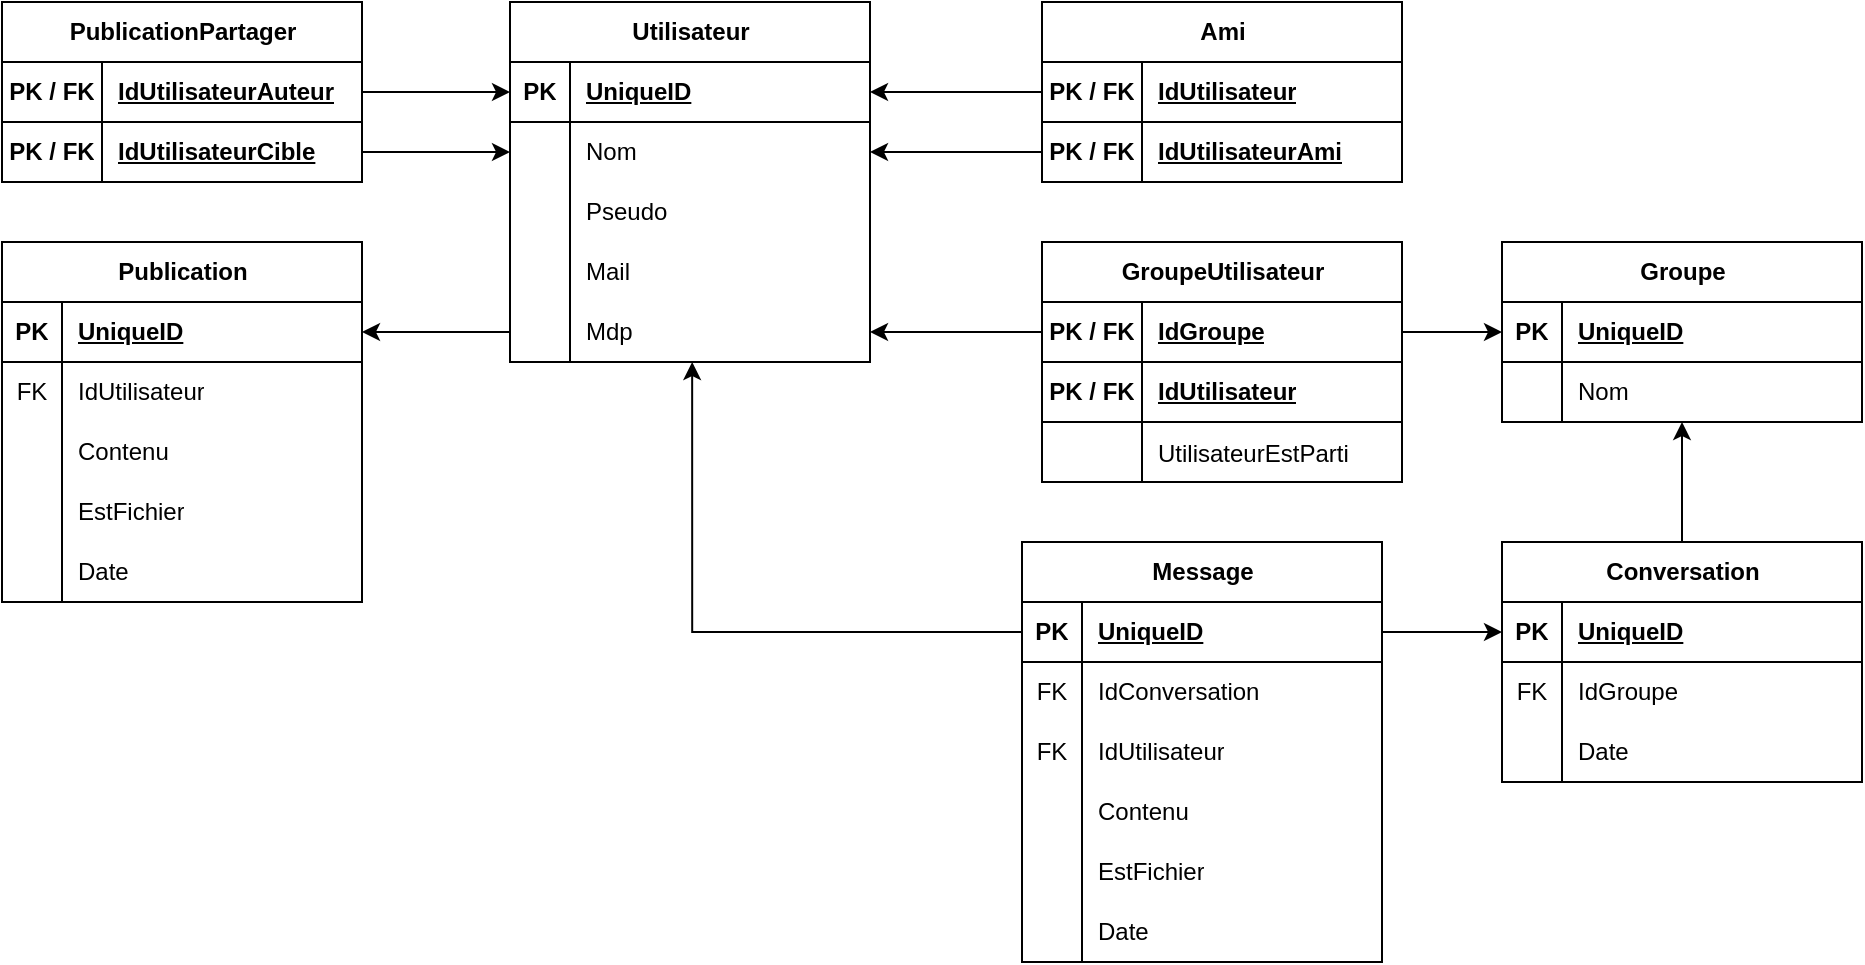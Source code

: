 <mxfile version="26.0.10">
  <diagram name="Page-1" id="rfw-p4OGBCu_ExfyOPsx">
    <mxGraphModel dx="2261" dy="746" grid="1" gridSize="10" guides="1" tooltips="1" connect="1" arrows="1" fold="1" page="1" pageScale="1" pageWidth="827" pageHeight="1169" math="0" shadow="0">
      <root>
        <mxCell id="0" />
        <mxCell id="1" parent="0" />
        <mxCell id="f-5Dq4L5DiADuWV0GI_j-1" value="Utilisateur" style="shape=table;startSize=30;container=1;collapsible=1;childLayout=tableLayout;fixedRows=1;rowLines=0;fontStyle=1;align=center;resizeLast=1;html=1;swimlaneFillColor=default;" vertex="1" parent="1">
          <mxGeometry x="234" y="150" width="180" height="180" as="geometry" />
        </mxCell>
        <mxCell id="f-5Dq4L5DiADuWV0GI_j-2" value="" style="shape=tableRow;horizontal=0;startSize=0;swimlaneHead=0;swimlaneBody=0;fillColor=none;collapsible=0;dropTarget=0;points=[[0,0.5],[1,0.5]];portConstraint=eastwest;top=0;left=0;right=0;bottom=1;" vertex="1" parent="f-5Dq4L5DiADuWV0GI_j-1">
          <mxGeometry y="30" width="180" height="30" as="geometry" />
        </mxCell>
        <mxCell id="f-5Dq4L5DiADuWV0GI_j-3" value="PK" style="shape=partialRectangle;connectable=0;fillColor=none;top=0;left=0;bottom=0;right=0;fontStyle=1;overflow=hidden;whiteSpace=wrap;html=1;" vertex="1" parent="f-5Dq4L5DiADuWV0GI_j-2">
          <mxGeometry width="30" height="30" as="geometry">
            <mxRectangle width="30" height="30" as="alternateBounds" />
          </mxGeometry>
        </mxCell>
        <mxCell id="f-5Dq4L5DiADuWV0GI_j-4" value="UniqueID" style="shape=partialRectangle;connectable=0;fillColor=none;top=0;left=0;bottom=0;right=0;align=left;spacingLeft=6;fontStyle=5;overflow=hidden;whiteSpace=wrap;html=1;" vertex="1" parent="f-5Dq4L5DiADuWV0GI_j-2">
          <mxGeometry x="30" width="150" height="30" as="geometry">
            <mxRectangle width="150" height="30" as="alternateBounds" />
          </mxGeometry>
        </mxCell>
        <mxCell id="f-5Dq4L5DiADuWV0GI_j-5" value="" style="shape=tableRow;horizontal=0;startSize=0;swimlaneHead=0;swimlaneBody=0;fillColor=none;collapsible=0;dropTarget=0;points=[[0,0.5],[1,0.5]];portConstraint=eastwest;top=0;left=0;right=0;bottom=0;" vertex="1" parent="f-5Dq4L5DiADuWV0GI_j-1">
          <mxGeometry y="60" width="180" height="30" as="geometry" />
        </mxCell>
        <mxCell id="f-5Dq4L5DiADuWV0GI_j-6" value="" style="shape=partialRectangle;connectable=0;fillColor=none;top=0;left=0;bottom=0;right=0;editable=1;overflow=hidden;whiteSpace=wrap;html=1;" vertex="1" parent="f-5Dq4L5DiADuWV0GI_j-5">
          <mxGeometry width="30" height="30" as="geometry">
            <mxRectangle width="30" height="30" as="alternateBounds" />
          </mxGeometry>
        </mxCell>
        <mxCell id="f-5Dq4L5DiADuWV0GI_j-7" value="Nom" style="shape=partialRectangle;connectable=0;fillColor=none;top=0;left=0;bottom=0;right=0;align=left;spacingLeft=6;overflow=hidden;whiteSpace=wrap;html=1;" vertex="1" parent="f-5Dq4L5DiADuWV0GI_j-5">
          <mxGeometry x="30" width="150" height="30" as="geometry">
            <mxRectangle width="150" height="30" as="alternateBounds" />
          </mxGeometry>
        </mxCell>
        <mxCell id="f-5Dq4L5DiADuWV0GI_j-8" value="" style="shape=tableRow;horizontal=0;startSize=0;swimlaneHead=0;swimlaneBody=0;fillColor=none;collapsible=0;dropTarget=0;points=[[0,0.5],[1,0.5]];portConstraint=eastwest;top=0;left=0;right=0;bottom=0;" vertex="1" parent="f-5Dq4L5DiADuWV0GI_j-1">
          <mxGeometry y="90" width="180" height="30" as="geometry" />
        </mxCell>
        <mxCell id="f-5Dq4L5DiADuWV0GI_j-9" value="" style="shape=partialRectangle;connectable=0;fillColor=none;top=0;left=0;bottom=0;right=0;editable=1;overflow=hidden;whiteSpace=wrap;html=1;" vertex="1" parent="f-5Dq4L5DiADuWV0GI_j-8">
          <mxGeometry width="30" height="30" as="geometry">
            <mxRectangle width="30" height="30" as="alternateBounds" />
          </mxGeometry>
        </mxCell>
        <mxCell id="f-5Dq4L5DiADuWV0GI_j-10" value="Pseudo" style="shape=partialRectangle;connectable=0;fillColor=none;top=0;left=0;bottom=0;right=0;align=left;spacingLeft=6;overflow=hidden;whiteSpace=wrap;html=1;" vertex="1" parent="f-5Dq4L5DiADuWV0GI_j-8">
          <mxGeometry x="30" width="150" height="30" as="geometry">
            <mxRectangle width="150" height="30" as="alternateBounds" />
          </mxGeometry>
        </mxCell>
        <mxCell id="f-5Dq4L5DiADuWV0GI_j-11" value="" style="shape=tableRow;horizontal=0;startSize=0;swimlaneHead=0;swimlaneBody=0;fillColor=none;collapsible=0;dropTarget=0;points=[[0,0.5],[1,0.5]];portConstraint=eastwest;top=0;left=0;right=0;bottom=0;" vertex="1" parent="f-5Dq4L5DiADuWV0GI_j-1">
          <mxGeometry y="120" width="180" height="30" as="geometry" />
        </mxCell>
        <mxCell id="f-5Dq4L5DiADuWV0GI_j-12" value="" style="shape=partialRectangle;connectable=0;fillColor=none;top=0;left=0;bottom=0;right=0;editable=1;overflow=hidden;whiteSpace=wrap;html=1;" vertex="1" parent="f-5Dq4L5DiADuWV0GI_j-11">
          <mxGeometry width="30" height="30" as="geometry">
            <mxRectangle width="30" height="30" as="alternateBounds" />
          </mxGeometry>
        </mxCell>
        <mxCell id="f-5Dq4L5DiADuWV0GI_j-13" value="Mail" style="shape=partialRectangle;connectable=0;fillColor=none;top=0;left=0;bottom=0;right=0;align=left;spacingLeft=6;overflow=hidden;whiteSpace=wrap;html=1;" vertex="1" parent="f-5Dq4L5DiADuWV0GI_j-11">
          <mxGeometry x="30" width="150" height="30" as="geometry">
            <mxRectangle width="150" height="30" as="alternateBounds" />
          </mxGeometry>
        </mxCell>
        <mxCell id="f-5Dq4L5DiADuWV0GI_j-14" value="" style="shape=tableRow;horizontal=0;startSize=0;swimlaneHead=0;swimlaneBody=0;fillColor=none;collapsible=0;dropTarget=0;points=[[0,0.5],[1,0.5]];portConstraint=eastwest;top=0;left=0;right=0;bottom=0;" vertex="1" parent="f-5Dq4L5DiADuWV0GI_j-1">
          <mxGeometry y="150" width="180" height="30" as="geometry" />
        </mxCell>
        <mxCell id="f-5Dq4L5DiADuWV0GI_j-15" value="" style="shape=partialRectangle;connectable=0;fillColor=none;top=0;left=0;bottom=0;right=0;editable=1;overflow=hidden;whiteSpace=wrap;html=1;" vertex="1" parent="f-5Dq4L5DiADuWV0GI_j-14">
          <mxGeometry width="30" height="30" as="geometry">
            <mxRectangle width="30" height="30" as="alternateBounds" />
          </mxGeometry>
        </mxCell>
        <mxCell id="f-5Dq4L5DiADuWV0GI_j-16" value="Mdp" style="shape=partialRectangle;connectable=0;fillColor=none;top=0;left=0;bottom=0;right=0;align=left;spacingLeft=6;overflow=hidden;whiteSpace=wrap;html=1;" vertex="1" parent="f-5Dq4L5DiADuWV0GI_j-14">
          <mxGeometry x="30" width="150" height="30" as="geometry">
            <mxRectangle width="150" height="30" as="alternateBounds" />
          </mxGeometry>
        </mxCell>
        <mxCell id="f-5Dq4L5DiADuWV0GI_j-17" value="&lt;div&gt;&lt;span style=&quot;background-color: transparent; color: light-dark(rgb(0, 0, 0), rgb(255, 255, 255));&quot;&gt;Ami&lt;/span&gt;&lt;/div&gt;" style="shape=table;startSize=30;container=1;collapsible=1;childLayout=tableLayout;fixedRows=1;rowLines=0;fontStyle=1;align=center;resizeLast=1;html=1;swimlaneFillColor=default;" vertex="1" parent="1">
          <mxGeometry x="500" y="150" width="180" height="90" as="geometry" />
        </mxCell>
        <mxCell id="f-5Dq4L5DiADuWV0GI_j-18" value="" style="shape=tableRow;horizontal=0;startSize=0;swimlaneHead=0;swimlaneBody=0;fillColor=none;collapsible=0;dropTarget=0;points=[[0,0.5],[1,0.5]];portConstraint=eastwest;top=0;left=0;right=0;bottom=1;" vertex="1" parent="f-5Dq4L5DiADuWV0GI_j-17">
          <mxGeometry y="30" width="180" height="30" as="geometry" />
        </mxCell>
        <mxCell id="f-5Dq4L5DiADuWV0GI_j-19" value="PK / FK" style="shape=partialRectangle;connectable=0;fillColor=none;top=0;left=0;bottom=0;right=0;fontStyle=1;overflow=hidden;whiteSpace=wrap;html=1;" vertex="1" parent="f-5Dq4L5DiADuWV0GI_j-18">
          <mxGeometry width="50" height="30" as="geometry">
            <mxRectangle width="50" height="30" as="alternateBounds" />
          </mxGeometry>
        </mxCell>
        <mxCell id="f-5Dq4L5DiADuWV0GI_j-20" value="IdUtilisateur" style="shape=partialRectangle;connectable=0;fillColor=none;top=0;left=0;bottom=0;right=0;align=left;spacingLeft=6;fontStyle=5;overflow=hidden;whiteSpace=wrap;html=1;" vertex="1" parent="f-5Dq4L5DiADuWV0GI_j-18">
          <mxGeometry x="50" width="130" height="30" as="geometry">
            <mxRectangle width="130" height="30" as="alternateBounds" />
          </mxGeometry>
        </mxCell>
        <mxCell id="f-5Dq4L5DiADuWV0GI_j-30" value="" style="shape=tableRow;horizontal=0;startSize=0;swimlaneHead=0;swimlaneBody=0;fillColor=none;collapsible=0;dropTarget=0;points=[[0,0.5],[1,0.5]];portConstraint=eastwest;top=0;left=0;right=0;bottom=1;" vertex="1" parent="f-5Dq4L5DiADuWV0GI_j-17">
          <mxGeometry y="60" width="180" height="30" as="geometry" />
        </mxCell>
        <mxCell id="f-5Dq4L5DiADuWV0GI_j-31" value="PK / FK" style="shape=partialRectangle;connectable=0;fillColor=none;top=0;left=0;bottom=0;right=0;fontStyle=1;overflow=hidden;whiteSpace=wrap;html=1;" vertex="1" parent="f-5Dq4L5DiADuWV0GI_j-30">
          <mxGeometry width="50" height="30" as="geometry">
            <mxRectangle width="50" height="30" as="alternateBounds" />
          </mxGeometry>
        </mxCell>
        <mxCell id="f-5Dq4L5DiADuWV0GI_j-32" value="IdUtilisateurAmi" style="shape=partialRectangle;connectable=0;fillColor=none;top=0;left=0;bottom=0;right=0;align=left;spacingLeft=6;fontStyle=5;overflow=hidden;whiteSpace=wrap;html=1;" vertex="1" parent="f-5Dq4L5DiADuWV0GI_j-30">
          <mxGeometry x="50" width="130" height="30" as="geometry">
            <mxRectangle width="130" height="30" as="alternateBounds" />
          </mxGeometry>
        </mxCell>
        <mxCell id="f-5Dq4L5DiADuWV0GI_j-33" style="edgeStyle=orthogonalEdgeStyle;rounded=0;orthogonalLoop=1;jettySize=auto;html=1;exitX=0;exitY=0.5;exitDx=0;exitDy=0;" edge="1" parent="1" source="f-5Dq4L5DiADuWV0GI_j-18" target="f-5Dq4L5DiADuWV0GI_j-2">
          <mxGeometry relative="1" as="geometry" />
        </mxCell>
        <mxCell id="f-5Dq4L5DiADuWV0GI_j-34" style="edgeStyle=orthogonalEdgeStyle;rounded=0;orthogonalLoop=1;jettySize=auto;html=1;exitX=0;exitY=0.5;exitDx=0;exitDy=0;entryX=1;entryY=0.5;entryDx=0;entryDy=0;" edge="1" parent="1" source="f-5Dq4L5DiADuWV0GI_j-30" target="f-5Dq4L5DiADuWV0GI_j-5">
          <mxGeometry relative="1" as="geometry" />
        </mxCell>
        <mxCell id="f-5Dq4L5DiADuWV0GI_j-35" value="Groupe" style="shape=table;startSize=30;container=1;collapsible=1;childLayout=tableLayout;fixedRows=1;rowLines=0;fontStyle=1;align=center;resizeLast=1;html=1;swimlaneFillColor=default;" vertex="1" parent="1">
          <mxGeometry x="730" y="270" width="180" height="90" as="geometry" />
        </mxCell>
        <mxCell id="f-5Dq4L5DiADuWV0GI_j-36" value="" style="shape=tableRow;horizontal=0;startSize=0;swimlaneHead=0;swimlaneBody=0;fillColor=none;collapsible=0;dropTarget=0;points=[[0,0.5],[1,0.5]];portConstraint=eastwest;top=0;left=0;right=0;bottom=1;" vertex="1" parent="f-5Dq4L5DiADuWV0GI_j-35">
          <mxGeometry y="30" width="180" height="30" as="geometry" />
        </mxCell>
        <mxCell id="f-5Dq4L5DiADuWV0GI_j-37" value="PK" style="shape=partialRectangle;connectable=0;fillColor=none;top=0;left=0;bottom=0;right=0;fontStyle=1;overflow=hidden;whiteSpace=wrap;html=1;" vertex="1" parent="f-5Dq4L5DiADuWV0GI_j-36">
          <mxGeometry width="30" height="30" as="geometry">
            <mxRectangle width="30" height="30" as="alternateBounds" />
          </mxGeometry>
        </mxCell>
        <mxCell id="f-5Dq4L5DiADuWV0GI_j-38" value="UniqueID" style="shape=partialRectangle;connectable=0;fillColor=none;top=0;left=0;bottom=0;right=0;align=left;spacingLeft=6;fontStyle=5;overflow=hidden;whiteSpace=wrap;html=1;" vertex="1" parent="f-5Dq4L5DiADuWV0GI_j-36">
          <mxGeometry x="30" width="150" height="30" as="geometry">
            <mxRectangle width="150" height="30" as="alternateBounds" />
          </mxGeometry>
        </mxCell>
        <mxCell id="f-5Dq4L5DiADuWV0GI_j-39" value="" style="shape=tableRow;horizontal=0;startSize=0;swimlaneHead=0;swimlaneBody=0;fillColor=none;collapsible=0;dropTarget=0;points=[[0,0.5],[1,0.5]];portConstraint=eastwest;top=0;left=0;right=0;bottom=0;" vertex="1" parent="f-5Dq4L5DiADuWV0GI_j-35">
          <mxGeometry y="60" width="180" height="30" as="geometry" />
        </mxCell>
        <mxCell id="f-5Dq4L5DiADuWV0GI_j-40" value="" style="shape=partialRectangle;connectable=0;fillColor=none;top=0;left=0;bottom=0;right=0;editable=1;overflow=hidden;whiteSpace=wrap;html=1;" vertex="1" parent="f-5Dq4L5DiADuWV0GI_j-39">
          <mxGeometry width="30" height="30" as="geometry">
            <mxRectangle width="30" height="30" as="alternateBounds" />
          </mxGeometry>
        </mxCell>
        <mxCell id="f-5Dq4L5DiADuWV0GI_j-41" value="Nom" style="shape=partialRectangle;connectable=0;fillColor=none;top=0;left=0;bottom=0;right=0;align=left;spacingLeft=6;overflow=hidden;whiteSpace=wrap;html=1;" vertex="1" parent="f-5Dq4L5DiADuWV0GI_j-39">
          <mxGeometry x="30" width="150" height="30" as="geometry">
            <mxRectangle width="150" height="30" as="alternateBounds" />
          </mxGeometry>
        </mxCell>
        <mxCell id="f-5Dq4L5DiADuWV0GI_j-48" value="GroupeUtilisateur" style="shape=table;startSize=30;container=1;collapsible=1;childLayout=tableLayout;fixedRows=1;rowLines=0;fontStyle=1;align=center;resizeLast=1;html=1;swimlaneFillColor=default;" vertex="1" parent="1">
          <mxGeometry x="500" y="270" width="180" height="120" as="geometry" />
        </mxCell>
        <mxCell id="f-5Dq4L5DiADuWV0GI_j-49" value="" style="shape=tableRow;horizontal=0;startSize=0;swimlaneHead=0;swimlaneBody=0;fillColor=none;collapsible=0;dropTarget=0;points=[[0,0.5],[1,0.5]];portConstraint=eastwest;top=0;left=0;right=0;bottom=1;" vertex="1" parent="f-5Dq4L5DiADuWV0GI_j-48">
          <mxGeometry y="30" width="180" height="30" as="geometry" />
        </mxCell>
        <mxCell id="f-5Dq4L5DiADuWV0GI_j-50" value="PK / FK" style="shape=partialRectangle;connectable=0;fillColor=none;top=0;left=0;bottom=0;right=0;fontStyle=1;overflow=hidden;whiteSpace=wrap;html=1;" vertex="1" parent="f-5Dq4L5DiADuWV0GI_j-49">
          <mxGeometry width="50" height="30" as="geometry">
            <mxRectangle width="50" height="30" as="alternateBounds" />
          </mxGeometry>
        </mxCell>
        <mxCell id="f-5Dq4L5DiADuWV0GI_j-51" value="IdGroupe" style="shape=partialRectangle;connectable=0;fillColor=none;top=0;left=0;bottom=0;right=0;align=left;spacingLeft=6;fontStyle=5;overflow=hidden;whiteSpace=wrap;html=1;" vertex="1" parent="f-5Dq4L5DiADuWV0GI_j-49">
          <mxGeometry x="50" width="130" height="30" as="geometry">
            <mxRectangle width="130" height="30" as="alternateBounds" />
          </mxGeometry>
        </mxCell>
        <mxCell id="f-5Dq4L5DiADuWV0GI_j-61" value="" style="shape=tableRow;horizontal=0;startSize=0;swimlaneHead=0;swimlaneBody=0;fillColor=none;collapsible=0;dropTarget=0;points=[[0,0.5],[1,0.5]];portConstraint=eastwest;top=0;left=0;right=0;bottom=1;" vertex="1" parent="f-5Dq4L5DiADuWV0GI_j-48">
          <mxGeometry y="60" width="180" height="30" as="geometry" />
        </mxCell>
        <mxCell id="f-5Dq4L5DiADuWV0GI_j-62" value="PK / FK" style="shape=partialRectangle;connectable=0;fillColor=none;top=0;left=0;bottom=0;right=0;fontStyle=1;overflow=hidden;whiteSpace=wrap;html=1;" vertex="1" parent="f-5Dq4L5DiADuWV0GI_j-61">
          <mxGeometry width="50" height="30" as="geometry">
            <mxRectangle width="50" height="30" as="alternateBounds" />
          </mxGeometry>
        </mxCell>
        <mxCell id="f-5Dq4L5DiADuWV0GI_j-63" value="IdUtilisateur" style="shape=partialRectangle;connectable=0;fillColor=none;top=0;left=0;bottom=0;right=0;align=left;spacingLeft=6;fontStyle=5;overflow=hidden;whiteSpace=wrap;html=1;" vertex="1" parent="f-5Dq4L5DiADuWV0GI_j-61">
          <mxGeometry x="50" width="130" height="30" as="geometry">
            <mxRectangle width="130" height="30" as="alternateBounds" />
          </mxGeometry>
        </mxCell>
        <mxCell id="f-5Dq4L5DiADuWV0GI_j-151" value="" style="shape=tableRow;horizontal=0;startSize=0;swimlaneHead=0;swimlaneBody=0;fillColor=none;collapsible=0;dropTarget=0;points=[[0,0.5],[1,0.5]];portConstraint=eastwest;top=0;left=0;right=0;bottom=0;" vertex="1" parent="f-5Dq4L5DiADuWV0GI_j-48">
          <mxGeometry y="90" width="180" height="30" as="geometry" />
        </mxCell>
        <mxCell id="f-5Dq4L5DiADuWV0GI_j-152" value="" style="shape=partialRectangle;connectable=0;fillColor=none;top=0;left=0;bottom=0;right=0;editable=1;overflow=hidden;" vertex="1" parent="f-5Dq4L5DiADuWV0GI_j-151">
          <mxGeometry width="50" height="30" as="geometry">
            <mxRectangle width="50" height="30" as="alternateBounds" />
          </mxGeometry>
        </mxCell>
        <mxCell id="f-5Dq4L5DiADuWV0GI_j-153" value="UtilisateurEstParti" style="shape=partialRectangle;connectable=0;fillColor=none;top=0;left=0;bottom=0;right=0;align=left;spacingLeft=6;overflow=hidden;" vertex="1" parent="f-5Dq4L5DiADuWV0GI_j-151">
          <mxGeometry x="50" width="130" height="30" as="geometry">
            <mxRectangle width="130" height="30" as="alternateBounds" />
          </mxGeometry>
        </mxCell>
        <mxCell id="f-5Dq4L5DiADuWV0GI_j-64" style="edgeStyle=orthogonalEdgeStyle;rounded=0;orthogonalLoop=1;jettySize=auto;html=1;exitX=1;exitY=0.5;exitDx=0;exitDy=0;entryX=0;entryY=0.5;entryDx=0;entryDy=0;" edge="1" parent="1" source="f-5Dq4L5DiADuWV0GI_j-49" target="f-5Dq4L5DiADuWV0GI_j-36">
          <mxGeometry relative="1" as="geometry" />
        </mxCell>
        <mxCell id="f-5Dq4L5DiADuWV0GI_j-65" style="edgeStyle=orthogonalEdgeStyle;rounded=0;orthogonalLoop=1;jettySize=auto;html=1;exitX=0;exitY=0.5;exitDx=0;exitDy=0;entryX=1;entryY=0.5;entryDx=0;entryDy=0;" edge="1" parent="1" source="f-5Dq4L5DiADuWV0GI_j-49" target="f-5Dq4L5DiADuWV0GI_j-14">
          <mxGeometry relative="1" as="geometry" />
        </mxCell>
        <mxCell id="f-5Dq4L5DiADuWV0GI_j-66" value="Publication" style="shape=table;startSize=30;container=1;collapsible=1;childLayout=tableLayout;fixedRows=1;rowLines=0;fontStyle=1;align=center;resizeLast=1;html=1;swimlaneFillColor=default;" vertex="1" parent="1">
          <mxGeometry x="-20" y="270" width="180" height="180" as="geometry" />
        </mxCell>
        <mxCell id="f-5Dq4L5DiADuWV0GI_j-67" value="" style="shape=tableRow;horizontal=0;startSize=0;swimlaneHead=0;swimlaneBody=0;fillColor=none;collapsible=0;dropTarget=0;points=[[0,0.5],[1,0.5]];portConstraint=eastwest;top=0;left=0;right=0;bottom=1;" vertex="1" parent="f-5Dq4L5DiADuWV0GI_j-66">
          <mxGeometry y="30" width="180" height="30" as="geometry" />
        </mxCell>
        <mxCell id="f-5Dq4L5DiADuWV0GI_j-68" value="PK" style="shape=partialRectangle;connectable=0;fillColor=none;top=0;left=0;bottom=0;right=0;fontStyle=1;overflow=hidden;whiteSpace=wrap;html=1;" vertex="1" parent="f-5Dq4L5DiADuWV0GI_j-67">
          <mxGeometry width="30" height="30" as="geometry">
            <mxRectangle width="30" height="30" as="alternateBounds" />
          </mxGeometry>
        </mxCell>
        <mxCell id="f-5Dq4L5DiADuWV0GI_j-69" value="UniqueID" style="shape=partialRectangle;connectable=0;fillColor=none;top=0;left=0;bottom=0;right=0;align=left;spacingLeft=6;fontStyle=5;overflow=hidden;whiteSpace=wrap;html=1;" vertex="1" parent="f-5Dq4L5DiADuWV0GI_j-67">
          <mxGeometry x="30" width="150" height="30" as="geometry">
            <mxRectangle width="150" height="30" as="alternateBounds" />
          </mxGeometry>
        </mxCell>
        <mxCell id="f-5Dq4L5DiADuWV0GI_j-70" value="" style="shape=tableRow;horizontal=0;startSize=0;swimlaneHead=0;swimlaneBody=0;fillColor=none;collapsible=0;dropTarget=0;points=[[0,0.5],[1,0.5]];portConstraint=eastwest;top=0;left=0;right=0;bottom=0;" vertex="1" parent="f-5Dq4L5DiADuWV0GI_j-66">
          <mxGeometry y="60" width="180" height="30" as="geometry" />
        </mxCell>
        <mxCell id="f-5Dq4L5DiADuWV0GI_j-71" value="FK" style="shape=partialRectangle;connectable=0;fillColor=none;top=0;left=0;bottom=0;right=0;editable=1;overflow=hidden;whiteSpace=wrap;html=1;" vertex="1" parent="f-5Dq4L5DiADuWV0GI_j-70">
          <mxGeometry width="30" height="30" as="geometry">
            <mxRectangle width="30" height="30" as="alternateBounds" />
          </mxGeometry>
        </mxCell>
        <mxCell id="f-5Dq4L5DiADuWV0GI_j-72" value="IdUtilisateur" style="shape=partialRectangle;connectable=0;fillColor=none;top=0;left=0;bottom=0;right=0;align=left;spacingLeft=6;overflow=hidden;whiteSpace=wrap;html=1;" vertex="1" parent="f-5Dq4L5DiADuWV0GI_j-70">
          <mxGeometry x="30" width="150" height="30" as="geometry">
            <mxRectangle width="150" height="30" as="alternateBounds" />
          </mxGeometry>
        </mxCell>
        <mxCell id="f-5Dq4L5DiADuWV0GI_j-73" value="" style="shape=tableRow;horizontal=0;startSize=0;swimlaneHead=0;swimlaneBody=0;fillColor=none;collapsible=0;dropTarget=0;points=[[0,0.5],[1,0.5]];portConstraint=eastwest;top=0;left=0;right=0;bottom=0;" vertex="1" parent="f-5Dq4L5DiADuWV0GI_j-66">
          <mxGeometry y="90" width="180" height="30" as="geometry" />
        </mxCell>
        <mxCell id="f-5Dq4L5DiADuWV0GI_j-74" value="" style="shape=partialRectangle;connectable=0;fillColor=none;top=0;left=0;bottom=0;right=0;editable=1;overflow=hidden;whiteSpace=wrap;html=1;" vertex="1" parent="f-5Dq4L5DiADuWV0GI_j-73">
          <mxGeometry width="30" height="30" as="geometry">
            <mxRectangle width="30" height="30" as="alternateBounds" />
          </mxGeometry>
        </mxCell>
        <mxCell id="f-5Dq4L5DiADuWV0GI_j-75" value="Contenu" style="shape=partialRectangle;connectable=0;fillColor=none;top=0;left=0;bottom=0;right=0;align=left;spacingLeft=6;overflow=hidden;whiteSpace=wrap;html=1;" vertex="1" parent="f-5Dq4L5DiADuWV0GI_j-73">
          <mxGeometry x="30" width="150" height="30" as="geometry">
            <mxRectangle width="150" height="30" as="alternateBounds" />
          </mxGeometry>
        </mxCell>
        <mxCell id="f-5Dq4L5DiADuWV0GI_j-76" value="" style="shape=tableRow;horizontal=0;startSize=0;swimlaneHead=0;swimlaneBody=0;fillColor=none;collapsible=0;dropTarget=0;points=[[0,0.5],[1,0.5]];portConstraint=eastwest;top=0;left=0;right=0;bottom=0;" vertex="1" parent="f-5Dq4L5DiADuWV0GI_j-66">
          <mxGeometry y="120" width="180" height="30" as="geometry" />
        </mxCell>
        <mxCell id="f-5Dq4L5DiADuWV0GI_j-77" value="" style="shape=partialRectangle;connectable=0;fillColor=none;top=0;left=0;bottom=0;right=0;editable=1;overflow=hidden;whiteSpace=wrap;html=1;" vertex="1" parent="f-5Dq4L5DiADuWV0GI_j-76">
          <mxGeometry width="30" height="30" as="geometry">
            <mxRectangle width="30" height="30" as="alternateBounds" />
          </mxGeometry>
        </mxCell>
        <mxCell id="f-5Dq4L5DiADuWV0GI_j-78" value="EstFichier" style="shape=partialRectangle;connectable=0;fillColor=none;top=0;left=0;bottom=0;right=0;align=left;spacingLeft=6;overflow=hidden;whiteSpace=wrap;html=1;" vertex="1" parent="f-5Dq4L5DiADuWV0GI_j-76">
          <mxGeometry x="30" width="150" height="30" as="geometry">
            <mxRectangle width="150" height="30" as="alternateBounds" />
          </mxGeometry>
        </mxCell>
        <mxCell id="f-5Dq4L5DiADuWV0GI_j-79" value="" style="shape=tableRow;horizontal=0;startSize=0;swimlaneHead=0;swimlaneBody=0;fillColor=none;collapsible=0;dropTarget=0;points=[[0,0.5],[1,0.5]];portConstraint=eastwest;top=0;left=0;right=0;bottom=0;" vertex="1" parent="f-5Dq4L5DiADuWV0GI_j-66">
          <mxGeometry y="150" width="180" height="30" as="geometry" />
        </mxCell>
        <mxCell id="f-5Dq4L5DiADuWV0GI_j-80" value="" style="shape=partialRectangle;connectable=0;fillColor=none;top=0;left=0;bottom=0;right=0;editable=1;overflow=hidden;whiteSpace=wrap;html=1;" vertex="1" parent="f-5Dq4L5DiADuWV0GI_j-79">
          <mxGeometry width="30" height="30" as="geometry">
            <mxRectangle width="30" height="30" as="alternateBounds" />
          </mxGeometry>
        </mxCell>
        <mxCell id="f-5Dq4L5DiADuWV0GI_j-81" value="Date" style="shape=partialRectangle;connectable=0;fillColor=none;top=0;left=0;bottom=0;right=0;align=left;spacingLeft=6;overflow=hidden;whiteSpace=wrap;html=1;" vertex="1" parent="f-5Dq4L5DiADuWV0GI_j-79">
          <mxGeometry x="30" width="150" height="30" as="geometry">
            <mxRectangle width="150" height="30" as="alternateBounds" />
          </mxGeometry>
        </mxCell>
        <mxCell id="f-5Dq4L5DiADuWV0GI_j-84" value="PublicationPartager" style="shape=table;startSize=30;container=1;collapsible=1;childLayout=tableLayout;fixedRows=1;rowLines=0;fontStyle=1;align=center;resizeLast=1;html=1;swimlaneFillColor=default;" vertex="1" parent="1">
          <mxGeometry x="-20" y="150" width="180" height="90" as="geometry" />
        </mxCell>
        <mxCell id="f-5Dq4L5DiADuWV0GI_j-85" value="" style="shape=tableRow;horizontal=0;startSize=0;swimlaneHead=0;swimlaneBody=0;fillColor=none;collapsible=0;dropTarget=0;points=[[0,0.5],[1,0.5]];portConstraint=eastwest;top=0;left=0;right=0;bottom=1;" vertex="1" parent="f-5Dq4L5DiADuWV0GI_j-84">
          <mxGeometry y="30" width="180" height="30" as="geometry" />
        </mxCell>
        <mxCell id="f-5Dq4L5DiADuWV0GI_j-86" value="PK / FK" style="shape=partialRectangle;connectable=0;fillColor=none;top=0;left=0;bottom=0;right=0;fontStyle=1;overflow=hidden;whiteSpace=wrap;html=1;" vertex="1" parent="f-5Dq4L5DiADuWV0GI_j-85">
          <mxGeometry width="50" height="30" as="geometry">
            <mxRectangle width="50" height="30" as="alternateBounds" />
          </mxGeometry>
        </mxCell>
        <mxCell id="f-5Dq4L5DiADuWV0GI_j-87" value="IdUtilisateurAuteur" style="shape=partialRectangle;connectable=0;fillColor=none;top=0;left=0;bottom=0;right=0;align=left;spacingLeft=6;fontStyle=5;overflow=hidden;whiteSpace=wrap;html=1;" vertex="1" parent="f-5Dq4L5DiADuWV0GI_j-85">
          <mxGeometry x="50" width="130" height="30" as="geometry">
            <mxRectangle width="130" height="30" as="alternateBounds" />
          </mxGeometry>
        </mxCell>
        <mxCell id="f-5Dq4L5DiADuWV0GI_j-97" value="" style="shape=tableRow;horizontal=0;startSize=0;swimlaneHead=0;swimlaneBody=0;fillColor=none;collapsible=0;dropTarget=0;points=[[0,0.5],[1,0.5]];portConstraint=eastwest;top=0;left=0;right=0;bottom=1;" vertex="1" parent="f-5Dq4L5DiADuWV0GI_j-84">
          <mxGeometry y="60" width="180" height="30" as="geometry" />
        </mxCell>
        <mxCell id="f-5Dq4L5DiADuWV0GI_j-98" value="PK / FK" style="shape=partialRectangle;connectable=0;fillColor=none;top=0;left=0;bottom=0;right=0;fontStyle=1;overflow=hidden;whiteSpace=wrap;html=1;" vertex="1" parent="f-5Dq4L5DiADuWV0GI_j-97">
          <mxGeometry width="50" height="30" as="geometry">
            <mxRectangle width="50" height="30" as="alternateBounds" />
          </mxGeometry>
        </mxCell>
        <mxCell id="f-5Dq4L5DiADuWV0GI_j-99" value="IdUtilisateurCible" style="shape=partialRectangle;connectable=0;fillColor=none;top=0;left=0;bottom=0;right=0;align=left;spacingLeft=6;fontStyle=5;overflow=hidden;whiteSpace=wrap;html=1;" vertex="1" parent="f-5Dq4L5DiADuWV0GI_j-97">
          <mxGeometry x="50" width="130" height="30" as="geometry">
            <mxRectangle width="130" height="30" as="alternateBounds" />
          </mxGeometry>
        </mxCell>
        <mxCell id="f-5Dq4L5DiADuWV0GI_j-100" style="edgeStyle=orthogonalEdgeStyle;rounded=0;orthogonalLoop=1;jettySize=auto;html=1;exitX=1;exitY=0.5;exitDx=0;exitDy=0;entryX=0;entryY=0.5;entryDx=0;entryDy=0;" edge="1" parent="1" source="f-5Dq4L5DiADuWV0GI_j-85" target="f-5Dq4L5DiADuWV0GI_j-2">
          <mxGeometry relative="1" as="geometry" />
        </mxCell>
        <mxCell id="f-5Dq4L5DiADuWV0GI_j-101" style="edgeStyle=orthogonalEdgeStyle;rounded=0;orthogonalLoop=1;jettySize=auto;html=1;exitX=1;exitY=0.5;exitDx=0;exitDy=0;entryX=0;entryY=0.5;entryDx=0;entryDy=0;" edge="1" parent="1" source="f-5Dq4L5DiADuWV0GI_j-97" target="f-5Dq4L5DiADuWV0GI_j-5">
          <mxGeometry relative="1" as="geometry" />
        </mxCell>
        <mxCell id="f-5Dq4L5DiADuWV0GI_j-102" value="Conversation" style="shape=table;startSize=30;container=1;collapsible=1;childLayout=tableLayout;fixedRows=1;rowLines=0;fontStyle=1;align=center;resizeLast=1;html=1;swimlaneFillColor=default;" vertex="1" parent="1">
          <mxGeometry x="730" y="420" width="180" height="120" as="geometry" />
        </mxCell>
        <mxCell id="f-5Dq4L5DiADuWV0GI_j-103" value="" style="shape=tableRow;horizontal=0;startSize=0;swimlaneHead=0;swimlaneBody=0;fillColor=none;collapsible=0;dropTarget=0;points=[[0,0.5],[1,0.5]];portConstraint=eastwest;top=0;left=0;right=0;bottom=1;" vertex="1" parent="f-5Dq4L5DiADuWV0GI_j-102">
          <mxGeometry y="30" width="180" height="30" as="geometry" />
        </mxCell>
        <mxCell id="f-5Dq4L5DiADuWV0GI_j-104" value="PK" style="shape=partialRectangle;connectable=0;fillColor=none;top=0;left=0;bottom=0;right=0;fontStyle=1;overflow=hidden;whiteSpace=wrap;html=1;" vertex="1" parent="f-5Dq4L5DiADuWV0GI_j-103">
          <mxGeometry width="30" height="30" as="geometry">
            <mxRectangle width="30" height="30" as="alternateBounds" />
          </mxGeometry>
        </mxCell>
        <mxCell id="f-5Dq4L5DiADuWV0GI_j-105" value="UniqueID" style="shape=partialRectangle;connectable=0;fillColor=none;top=0;left=0;bottom=0;right=0;align=left;spacingLeft=6;fontStyle=5;overflow=hidden;whiteSpace=wrap;html=1;" vertex="1" parent="f-5Dq4L5DiADuWV0GI_j-103">
          <mxGeometry x="30" width="150" height="30" as="geometry">
            <mxRectangle width="150" height="30" as="alternateBounds" />
          </mxGeometry>
        </mxCell>
        <mxCell id="f-5Dq4L5DiADuWV0GI_j-106" value="" style="shape=tableRow;horizontal=0;startSize=0;swimlaneHead=0;swimlaneBody=0;fillColor=none;collapsible=0;dropTarget=0;points=[[0,0.5],[1,0.5]];portConstraint=eastwest;top=0;left=0;right=0;bottom=0;" vertex="1" parent="f-5Dq4L5DiADuWV0GI_j-102">
          <mxGeometry y="60" width="180" height="30" as="geometry" />
        </mxCell>
        <mxCell id="f-5Dq4L5DiADuWV0GI_j-107" value="FK" style="shape=partialRectangle;connectable=0;fillColor=none;top=0;left=0;bottom=0;right=0;editable=1;overflow=hidden;whiteSpace=wrap;html=1;" vertex="1" parent="f-5Dq4L5DiADuWV0GI_j-106">
          <mxGeometry width="30" height="30" as="geometry">
            <mxRectangle width="30" height="30" as="alternateBounds" />
          </mxGeometry>
        </mxCell>
        <mxCell id="f-5Dq4L5DiADuWV0GI_j-108" value="IdGroupe" style="shape=partialRectangle;connectable=0;fillColor=none;top=0;left=0;bottom=0;right=0;align=left;spacingLeft=6;overflow=hidden;whiteSpace=wrap;html=1;" vertex="1" parent="f-5Dq4L5DiADuWV0GI_j-106">
          <mxGeometry x="30" width="150" height="30" as="geometry">
            <mxRectangle width="150" height="30" as="alternateBounds" />
          </mxGeometry>
        </mxCell>
        <mxCell id="f-5Dq4L5DiADuWV0GI_j-112" value="" style="shape=tableRow;horizontal=0;startSize=0;swimlaneHead=0;swimlaneBody=0;fillColor=none;collapsible=0;dropTarget=0;points=[[0,0.5],[1,0.5]];portConstraint=eastwest;top=0;left=0;right=0;bottom=0;" vertex="1" parent="f-5Dq4L5DiADuWV0GI_j-102">
          <mxGeometry y="90" width="180" height="30" as="geometry" />
        </mxCell>
        <mxCell id="f-5Dq4L5DiADuWV0GI_j-113" value="" style="shape=partialRectangle;connectable=0;fillColor=none;top=0;left=0;bottom=0;right=0;editable=1;overflow=hidden;whiteSpace=wrap;html=1;" vertex="1" parent="f-5Dq4L5DiADuWV0GI_j-112">
          <mxGeometry width="30" height="30" as="geometry">
            <mxRectangle width="30" height="30" as="alternateBounds" />
          </mxGeometry>
        </mxCell>
        <mxCell id="f-5Dq4L5DiADuWV0GI_j-114" value="Date" style="shape=partialRectangle;connectable=0;fillColor=none;top=0;left=0;bottom=0;right=0;align=left;spacingLeft=6;overflow=hidden;whiteSpace=wrap;html=1;" vertex="1" parent="f-5Dq4L5DiADuWV0GI_j-112">
          <mxGeometry x="30" width="150" height="30" as="geometry">
            <mxRectangle width="150" height="30" as="alternateBounds" />
          </mxGeometry>
        </mxCell>
        <mxCell id="f-5Dq4L5DiADuWV0GI_j-128" style="edgeStyle=orthogonalEdgeStyle;rounded=0;orthogonalLoop=1;jettySize=auto;html=1;exitX=0.5;exitY=0;exitDx=0;exitDy=0;entryX=0.5;entryY=1;entryDx=0;entryDy=0;entryPerimeter=0;" edge="1" parent="1" source="f-5Dq4L5DiADuWV0GI_j-102" target="f-5Dq4L5DiADuWV0GI_j-39">
          <mxGeometry relative="1" as="geometry" />
        </mxCell>
        <mxCell id="f-5Dq4L5DiADuWV0GI_j-129" value="Message" style="shape=table;startSize=30;container=1;collapsible=1;childLayout=tableLayout;fixedRows=1;rowLines=0;fontStyle=1;align=center;resizeLast=1;html=1;swimlaneFillColor=default;" vertex="1" parent="1">
          <mxGeometry x="490" y="420" width="180" height="210" as="geometry" />
        </mxCell>
        <mxCell id="f-5Dq4L5DiADuWV0GI_j-130" value="" style="shape=tableRow;horizontal=0;startSize=0;swimlaneHead=0;swimlaneBody=0;fillColor=none;collapsible=0;dropTarget=0;points=[[0,0.5],[1,0.5]];portConstraint=eastwest;top=0;left=0;right=0;bottom=1;" vertex="1" parent="f-5Dq4L5DiADuWV0GI_j-129">
          <mxGeometry y="30" width="180" height="30" as="geometry" />
        </mxCell>
        <mxCell id="f-5Dq4L5DiADuWV0GI_j-131" value="PK" style="shape=partialRectangle;connectable=0;fillColor=none;top=0;left=0;bottom=0;right=0;fontStyle=1;overflow=hidden;whiteSpace=wrap;html=1;" vertex="1" parent="f-5Dq4L5DiADuWV0GI_j-130">
          <mxGeometry width="30" height="30" as="geometry">
            <mxRectangle width="30" height="30" as="alternateBounds" />
          </mxGeometry>
        </mxCell>
        <mxCell id="f-5Dq4L5DiADuWV0GI_j-132" value="UniqueID" style="shape=partialRectangle;connectable=0;fillColor=none;top=0;left=0;bottom=0;right=0;align=left;spacingLeft=6;fontStyle=5;overflow=hidden;whiteSpace=wrap;html=1;" vertex="1" parent="f-5Dq4L5DiADuWV0GI_j-130">
          <mxGeometry x="30" width="150" height="30" as="geometry">
            <mxRectangle width="150" height="30" as="alternateBounds" />
          </mxGeometry>
        </mxCell>
        <mxCell id="f-5Dq4L5DiADuWV0GI_j-133" value="" style="shape=tableRow;horizontal=0;startSize=0;swimlaneHead=0;swimlaneBody=0;fillColor=none;collapsible=0;dropTarget=0;points=[[0,0.5],[1,0.5]];portConstraint=eastwest;top=0;left=0;right=0;bottom=0;" vertex="1" parent="f-5Dq4L5DiADuWV0GI_j-129">
          <mxGeometry y="60" width="180" height="30" as="geometry" />
        </mxCell>
        <mxCell id="f-5Dq4L5DiADuWV0GI_j-134" value="FK" style="shape=partialRectangle;connectable=0;fillColor=none;top=0;left=0;bottom=0;right=0;editable=1;overflow=hidden;whiteSpace=wrap;html=1;" vertex="1" parent="f-5Dq4L5DiADuWV0GI_j-133">
          <mxGeometry width="30" height="30" as="geometry">
            <mxRectangle width="30" height="30" as="alternateBounds" />
          </mxGeometry>
        </mxCell>
        <mxCell id="f-5Dq4L5DiADuWV0GI_j-135" value="IdConversation" style="shape=partialRectangle;connectable=0;fillColor=none;top=0;left=0;bottom=0;right=0;align=left;spacingLeft=6;overflow=hidden;whiteSpace=wrap;html=1;" vertex="1" parent="f-5Dq4L5DiADuWV0GI_j-133">
          <mxGeometry x="30" width="150" height="30" as="geometry">
            <mxRectangle width="150" height="30" as="alternateBounds" />
          </mxGeometry>
        </mxCell>
        <mxCell id="f-5Dq4L5DiADuWV0GI_j-136" value="" style="shape=tableRow;horizontal=0;startSize=0;swimlaneHead=0;swimlaneBody=0;fillColor=none;collapsible=0;dropTarget=0;points=[[0,0.5],[1,0.5]];portConstraint=eastwest;top=0;left=0;right=0;bottom=0;" vertex="1" parent="f-5Dq4L5DiADuWV0GI_j-129">
          <mxGeometry y="90" width="180" height="30" as="geometry" />
        </mxCell>
        <mxCell id="f-5Dq4L5DiADuWV0GI_j-137" value="FK" style="shape=partialRectangle;connectable=0;fillColor=none;top=0;left=0;bottom=0;right=0;editable=1;overflow=hidden;whiteSpace=wrap;html=1;" vertex="1" parent="f-5Dq4L5DiADuWV0GI_j-136">
          <mxGeometry width="30" height="30" as="geometry">
            <mxRectangle width="30" height="30" as="alternateBounds" />
          </mxGeometry>
        </mxCell>
        <mxCell id="f-5Dq4L5DiADuWV0GI_j-138" value="IdUtilisateur" style="shape=partialRectangle;connectable=0;fillColor=none;top=0;left=0;bottom=0;right=0;align=left;spacingLeft=6;overflow=hidden;whiteSpace=wrap;html=1;" vertex="1" parent="f-5Dq4L5DiADuWV0GI_j-136">
          <mxGeometry x="30" width="150" height="30" as="geometry">
            <mxRectangle width="150" height="30" as="alternateBounds" />
          </mxGeometry>
        </mxCell>
        <mxCell id="f-5Dq4L5DiADuWV0GI_j-139" value="" style="shape=tableRow;horizontal=0;startSize=0;swimlaneHead=0;swimlaneBody=0;fillColor=none;collapsible=0;dropTarget=0;points=[[0,0.5],[1,0.5]];portConstraint=eastwest;top=0;left=0;right=0;bottom=0;" vertex="1" parent="f-5Dq4L5DiADuWV0GI_j-129">
          <mxGeometry y="120" width="180" height="30" as="geometry" />
        </mxCell>
        <mxCell id="f-5Dq4L5DiADuWV0GI_j-140" value="" style="shape=partialRectangle;connectable=0;fillColor=none;top=0;left=0;bottom=0;right=0;editable=1;overflow=hidden;whiteSpace=wrap;html=1;" vertex="1" parent="f-5Dq4L5DiADuWV0GI_j-139">
          <mxGeometry width="30" height="30" as="geometry">
            <mxRectangle width="30" height="30" as="alternateBounds" />
          </mxGeometry>
        </mxCell>
        <mxCell id="f-5Dq4L5DiADuWV0GI_j-141" value="Contenu" style="shape=partialRectangle;connectable=0;fillColor=none;top=0;left=0;bottom=0;right=0;align=left;spacingLeft=6;overflow=hidden;whiteSpace=wrap;html=1;" vertex="1" parent="f-5Dq4L5DiADuWV0GI_j-139">
          <mxGeometry x="30" width="150" height="30" as="geometry">
            <mxRectangle width="150" height="30" as="alternateBounds" />
          </mxGeometry>
        </mxCell>
        <mxCell id="f-5Dq4L5DiADuWV0GI_j-142" value="" style="shape=tableRow;horizontal=0;startSize=0;swimlaneHead=0;swimlaneBody=0;fillColor=none;collapsible=0;dropTarget=0;points=[[0,0.5],[1,0.5]];portConstraint=eastwest;top=0;left=0;right=0;bottom=0;" vertex="1" parent="f-5Dq4L5DiADuWV0GI_j-129">
          <mxGeometry y="150" width="180" height="30" as="geometry" />
        </mxCell>
        <mxCell id="f-5Dq4L5DiADuWV0GI_j-143" value="" style="shape=partialRectangle;connectable=0;fillColor=none;top=0;left=0;bottom=0;right=0;editable=1;overflow=hidden;whiteSpace=wrap;html=1;" vertex="1" parent="f-5Dq4L5DiADuWV0GI_j-142">
          <mxGeometry width="30" height="30" as="geometry">
            <mxRectangle width="30" height="30" as="alternateBounds" />
          </mxGeometry>
        </mxCell>
        <mxCell id="f-5Dq4L5DiADuWV0GI_j-144" value="EstFichier" style="shape=partialRectangle;connectable=0;fillColor=none;top=0;left=0;bottom=0;right=0;align=left;spacingLeft=6;overflow=hidden;whiteSpace=wrap;html=1;" vertex="1" parent="f-5Dq4L5DiADuWV0GI_j-142">
          <mxGeometry x="30" width="150" height="30" as="geometry">
            <mxRectangle width="150" height="30" as="alternateBounds" />
          </mxGeometry>
        </mxCell>
        <mxCell id="f-5Dq4L5DiADuWV0GI_j-145" value="" style="shape=tableRow;horizontal=0;startSize=0;swimlaneHead=0;swimlaneBody=0;fillColor=none;collapsible=0;dropTarget=0;points=[[0,0.5],[1,0.5]];portConstraint=eastwest;top=0;left=0;right=0;bottom=0;" vertex="1" parent="f-5Dq4L5DiADuWV0GI_j-129">
          <mxGeometry y="180" width="180" height="30" as="geometry" />
        </mxCell>
        <mxCell id="f-5Dq4L5DiADuWV0GI_j-146" value="" style="shape=partialRectangle;connectable=0;fillColor=none;top=0;left=0;bottom=0;right=0;editable=1;overflow=hidden;whiteSpace=wrap;html=1;" vertex="1" parent="f-5Dq4L5DiADuWV0GI_j-145">
          <mxGeometry width="30" height="30" as="geometry">
            <mxRectangle width="30" height="30" as="alternateBounds" />
          </mxGeometry>
        </mxCell>
        <mxCell id="f-5Dq4L5DiADuWV0GI_j-147" value="Date" style="shape=partialRectangle;connectable=0;fillColor=none;top=0;left=0;bottom=0;right=0;align=left;spacingLeft=6;overflow=hidden;whiteSpace=wrap;html=1;" vertex="1" parent="f-5Dq4L5DiADuWV0GI_j-145">
          <mxGeometry x="30" width="150" height="30" as="geometry">
            <mxRectangle width="150" height="30" as="alternateBounds" />
          </mxGeometry>
        </mxCell>
        <mxCell id="f-5Dq4L5DiADuWV0GI_j-148" style="edgeStyle=orthogonalEdgeStyle;rounded=0;orthogonalLoop=1;jettySize=auto;html=1;exitX=0;exitY=0.5;exitDx=0;exitDy=0;" edge="1" parent="1" source="f-5Dq4L5DiADuWV0GI_j-14" target="f-5Dq4L5DiADuWV0GI_j-67">
          <mxGeometry relative="1" as="geometry" />
        </mxCell>
        <mxCell id="f-5Dq4L5DiADuWV0GI_j-149" style="edgeStyle=orthogonalEdgeStyle;rounded=0;orthogonalLoop=1;jettySize=auto;html=1;exitX=1;exitY=0.5;exitDx=0;exitDy=0;entryX=0;entryY=0.5;entryDx=0;entryDy=0;" edge="1" parent="1" source="f-5Dq4L5DiADuWV0GI_j-130" target="f-5Dq4L5DiADuWV0GI_j-103">
          <mxGeometry relative="1" as="geometry" />
        </mxCell>
        <mxCell id="f-5Dq4L5DiADuWV0GI_j-150" style="edgeStyle=orthogonalEdgeStyle;rounded=0;orthogonalLoop=1;jettySize=auto;html=1;exitX=0;exitY=0.5;exitDx=0;exitDy=0;entryX=0.506;entryY=1;entryDx=0;entryDy=0;entryPerimeter=0;" edge="1" parent="1" source="f-5Dq4L5DiADuWV0GI_j-130" target="f-5Dq4L5DiADuWV0GI_j-14">
          <mxGeometry relative="1" as="geometry" />
        </mxCell>
      </root>
    </mxGraphModel>
  </diagram>
</mxfile>
